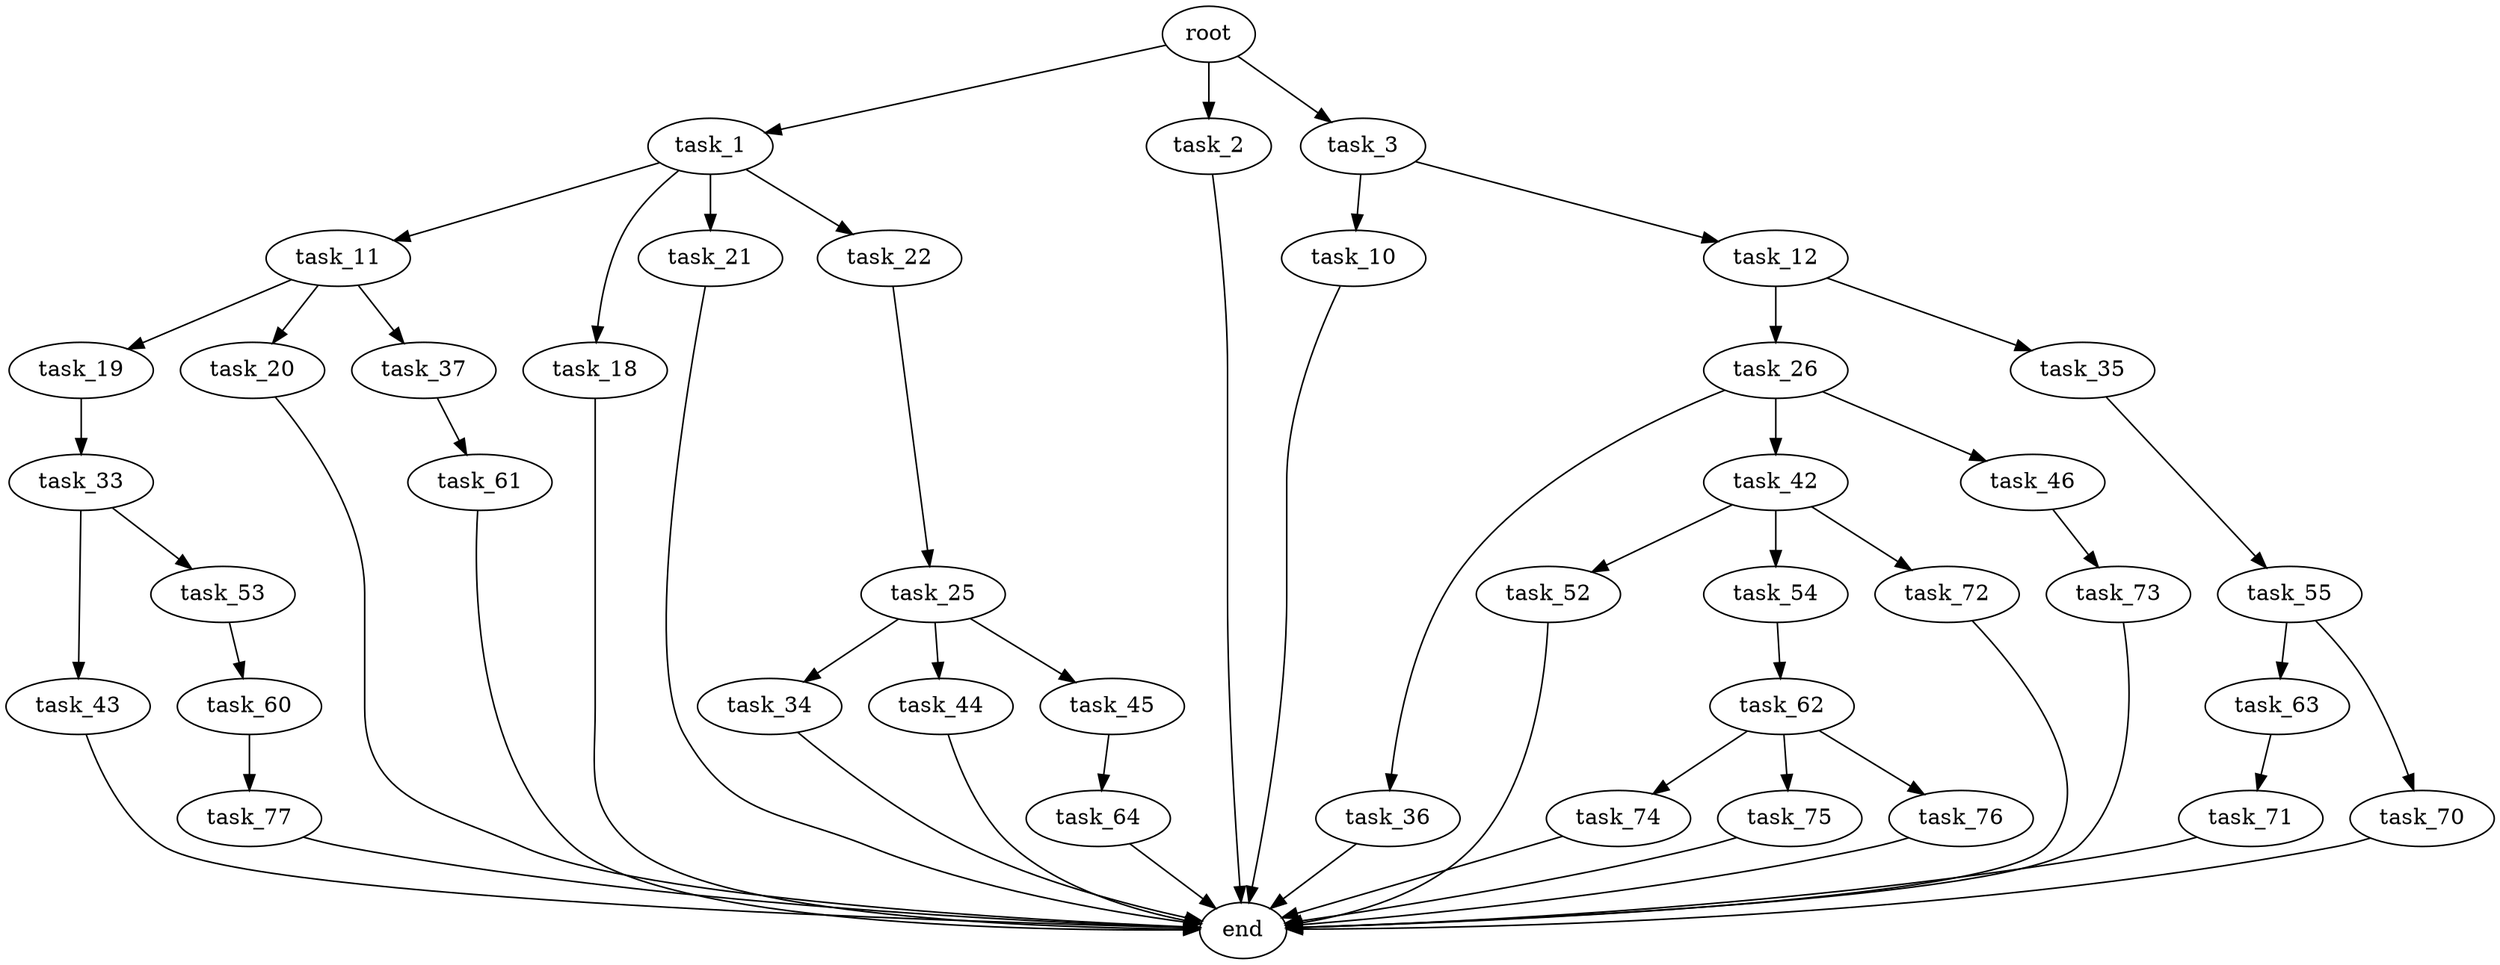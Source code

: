 digraph G {
  root [size="0.000000"];
  task_1 [size="8589934592.000000"];
  task_2 [size="4694797840.000000"];
  task_3 [size="368293445632.000000"];
  task_11 [size="223809922684.000000"];
  task_18 [size="40834579658.000000"];
  task_21 [size="3447510938.000000"];
  task_22 [size="9766277579.000000"];
  end [size="0.000000"];
  task_10 [size="27717405300.000000"];
  task_12 [size="549755813888.000000"];
  task_19 [size="32774962822.000000"];
  task_20 [size="68719476736.000000"];
  task_37 [size="134217728000.000000"];
  task_26 [size="1073741824000.000000"];
  task_35 [size="5914569770.000000"];
  task_33 [size="148865543319.000000"];
  task_25 [size="519440817272.000000"];
  task_34 [size="12927321290.000000"];
  task_44 [size="92730643608.000000"];
  task_45 [size="549755813888.000000"];
  task_36 [size="390118340938.000000"];
  task_42 [size="231928233984.000000"];
  task_46 [size="7051658660.000000"];
  task_43 [size="36974182785.000000"];
  task_53 [size="31550223394.000000"];
  task_55 [size="1797086087.000000"];
  task_61 [size="68719476736.000000"];
  task_52 [size="134217728000.000000"];
  task_54 [size="36759201200.000000"];
  task_72 [size="40327668300.000000"];
  task_64 [size="782757789696.000000"];
  task_73 [size="483609430610.000000"];
  task_60 [size="2478175984.000000"];
  task_62 [size="68719476736.000000"];
  task_63 [size="97828118245.000000"];
  task_70 [size="231928233984.000000"];
  task_77 [size="295307592916.000000"];
  task_74 [size="28991029248.000000"];
  task_75 [size="1073741824000.000000"];
  task_76 [size="68719476736.000000"];
  task_71 [size="233676224816.000000"];

  root -> task_1 [size="1.000000"];
  root -> task_2 [size="1.000000"];
  root -> task_3 [size="1.000000"];
  task_1 -> task_11 [size="33554432.000000"];
  task_1 -> task_18 [size="33554432.000000"];
  task_1 -> task_21 [size="33554432.000000"];
  task_1 -> task_22 [size="33554432.000000"];
  task_2 -> end [size="1.000000"];
  task_3 -> task_10 [size="411041792.000000"];
  task_3 -> task_12 [size="411041792.000000"];
  task_11 -> task_19 [size="838860800.000000"];
  task_11 -> task_20 [size="838860800.000000"];
  task_11 -> task_37 [size="838860800.000000"];
  task_18 -> end [size="1.000000"];
  task_21 -> end [size="1.000000"];
  task_22 -> task_25 [size="301989888.000000"];
  task_10 -> end [size="1.000000"];
  task_12 -> task_26 [size="536870912.000000"];
  task_12 -> task_35 [size="536870912.000000"];
  task_19 -> task_33 [size="33554432.000000"];
  task_20 -> end [size="1.000000"];
  task_37 -> task_61 [size="209715200.000000"];
  task_26 -> task_36 [size="838860800.000000"];
  task_26 -> task_42 [size="838860800.000000"];
  task_26 -> task_46 [size="838860800.000000"];
  task_35 -> task_55 [size="536870912.000000"];
  task_33 -> task_43 [size="411041792.000000"];
  task_33 -> task_53 [size="411041792.000000"];
  task_25 -> task_34 [size="536870912.000000"];
  task_25 -> task_44 [size="536870912.000000"];
  task_25 -> task_45 [size="536870912.000000"];
  task_34 -> end [size="1.000000"];
  task_44 -> end [size="1.000000"];
  task_45 -> task_64 [size="536870912.000000"];
  task_36 -> end [size="1.000000"];
  task_42 -> task_52 [size="301989888.000000"];
  task_42 -> task_54 [size="301989888.000000"];
  task_42 -> task_72 [size="301989888.000000"];
  task_46 -> task_73 [size="134217728.000000"];
  task_43 -> end [size="1.000000"];
  task_53 -> task_60 [size="536870912.000000"];
  task_55 -> task_63 [size="209715200.000000"];
  task_55 -> task_70 [size="209715200.000000"];
  task_61 -> end [size="1.000000"];
  task_52 -> end [size="1.000000"];
  task_54 -> task_62 [size="838860800.000000"];
  task_72 -> end [size="1.000000"];
  task_64 -> end [size="1.000000"];
  task_73 -> end [size="1.000000"];
  task_60 -> task_77 [size="75497472.000000"];
  task_62 -> task_74 [size="134217728.000000"];
  task_62 -> task_75 [size="134217728.000000"];
  task_62 -> task_76 [size="134217728.000000"];
  task_63 -> task_71 [size="209715200.000000"];
  task_70 -> end [size="1.000000"];
  task_77 -> end [size="1.000000"];
  task_74 -> end [size="1.000000"];
  task_75 -> end [size="1.000000"];
  task_76 -> end [size="1.000000"];
  task_71 -> end [size="1.000000"];
}
